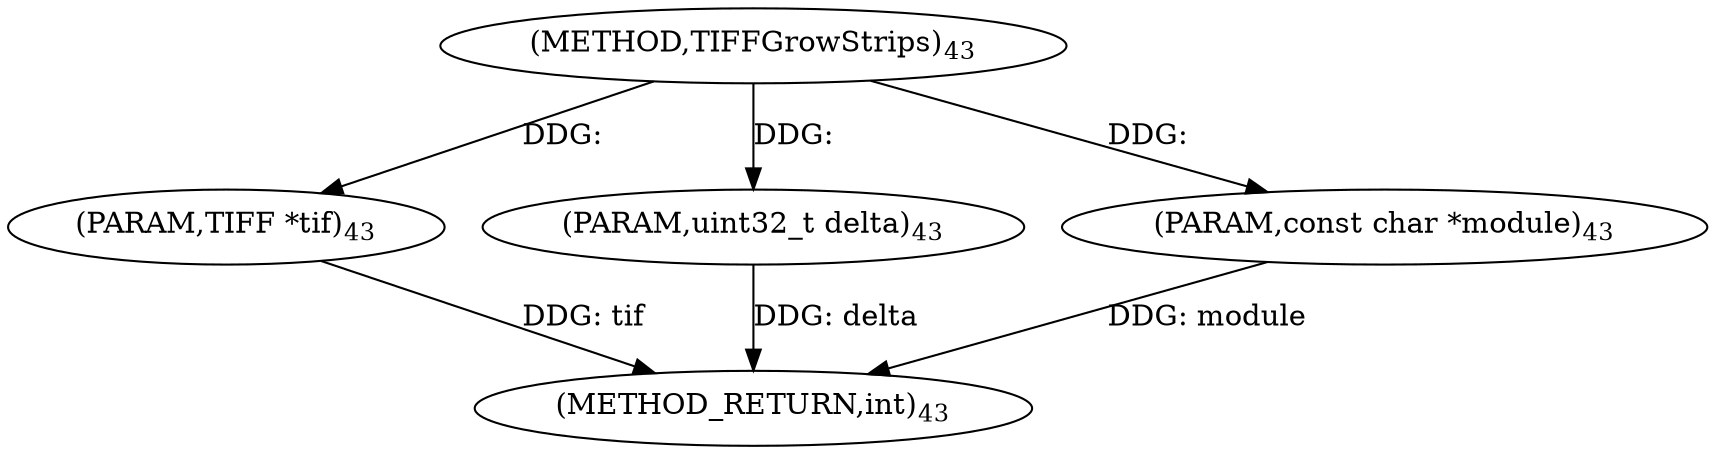 digraph "TIFFGrowStrips" {  
"30318" [label = <(METHOD,TIFFGrowStrips)<SUB>43</SUB>> ]
"30322" [label = <(METHOD_RETURN,int)<SUB>43</SUB>> ]
"30319" [label = <(PARAM,TIFF *tif)<SUB>43</SUB>> ]
"30320" [label = <(PARAM,uint32_t delta)<SUB>43</SUB>> ]
"30321" [label = <(PARAM,const char *module)<SUB>43</SUB>> ]
  "30319" -> "30322"  [ label = "DDG: tif"] 
  "30320" -> "30322"  [ label = "DDG: delta"] 
  "30321" -> "30322"  [ label = "DDG: module"] 
  "30318" -> "30319"  [ label = "DDG: "] 
  "30318" -> "30320"  [ label = "DDG: "] 
  "30318" -> "30321"  [ label = "DDG: "] 
}
